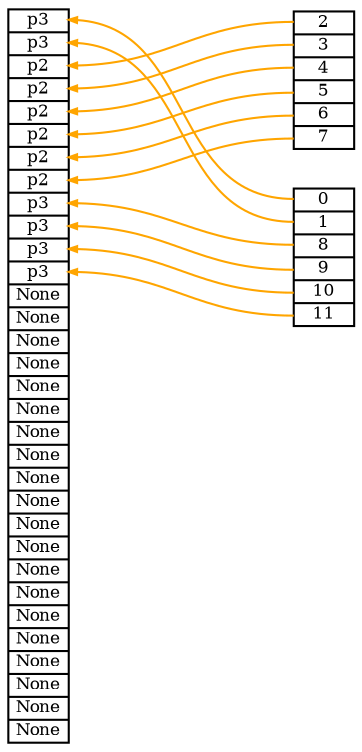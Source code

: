 // Memsim
digraph {
	graph [rankdir=RL ranksep=1.5]
	node [fontsize=8 height=0.2 margin="0.02 0.02" shape=record width=0.4]
	edge [arrowsize=0.4]
	p2:2 -> frame:2 [color=orange]
	p2:3 -> frame:3 [color=orange]
	p2:4 -> frame:4 [color=orange]
	p2:5 -> frame:5 [color=orange]
	p2:6 -> frame:6 [color=orange]
	p2:7 -> frame:7 [color=orange]
	p3:0 -> frame:0 [color=orange]
	p3:1 -> frame:1 [color=orange]
	p3:8 -> frame:8 [color=orange]
	p3:9 -> frame:9 [color=orange]
	p3:10 -> frame:10 [color=orange]
	p3:11 -> frame:11 [color=orange]
	frame [label="<0>p3|<1>p3|<2>p2|<3>p2|<4>p2|<5>p2|<6>p2|<7>p2|<8>p3|<9>p3|<10>p3|<11>p3|<12>None|<13>None|<14>None|<15>None|<16>None|<17>None|<18>None|<19>None|<20>None|<21>None|<22>None|<23>None|<24>None|<25>None|<26>None|<27>None|<28>None|<29>None|<30>None|<31>None"]
	subgraph right_ones {
		rank=sink
	}
	subgraph left_ones {
		p2 [label="<2>2|<3>3|<4>4|<5>5|<6>6|<7>7"]
		p3 [label="<0>0|<1>1|<8>8|<9>9|<10>10|<11>11"]
		rank=source
	}
}
